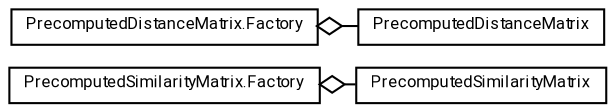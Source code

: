 #!/usr/local/bin/dot
#
# Class diagram 
# Generated by UMLGraph version R5_7_2-60-g0e99a6 (http://www.spinellis.gr/umlgraph/)
#

digraph G {
	graph [fontnames="svg"]
	edge [fontname="Roboto",fontsize=7,labelfontname="Roboto",labelfontsize=7,color="black"];
	node [fontname="Roboto",fontcolor="black",fontsize=8,shape=plaintext,margin=0,width=0,height=0];
	nodesep=0.15;
	ranksep=0.25;
	rankdir=LR;
	// de.lmu.ifi.dbs.elki.index.distancematrix.PrecomputedSimilarityMatrix<O>
	c606565 [label=<<table title="de.lmu.ifi.dbs.elki.index.distancematrix.PrecomputedSimilarityMatrix" border="0" cellborder="1" cellspacing="0" cellpadding="2" href="PrecomputedSimilarityMatrix.html" target="_parent">
		<tr><td><table border="0" cellspacing="0" cellpadding="1">
		<tr><td align="center" balign="center"> <font face="Roboto">PrecomputedSimilarityMatrix</font> </td></tr>
		</table></td></tr>
		</table>>, URL="PrecomputedSimilarityMatrix.html"];
	// de.lmu.ifi.dbs.elki.index.distancematrix.PrecomputedSimilarityMatrix.Factory<O>
	c606568 [label=<<table title="de.lmu.ifi.dbs.elki.index.distancematrix.PrecomputedSimilarityMatrix.Factory" border="0" cellborder="1" cellspacing="0" cellpadding="2" href="PrecomputedSimilarityMatrix.Factory.html" target="_parent">
		<tr><td><table border="0" cellspacing="0" cellpadding="1">
		<tr><td align="center" balign="center"> <font face="Roboto">PrecomputedSimilarityMatrix.Factory</font> </td></tr>
		</table></td></tr>
		</table>>, URL="PrecomputedSimilarityMatrix.Factory.html"];
	// de.lmu.ifi.dbs.elki.index.distancematrix.PrecomputedDistanceMatrix<O>
	c606676 [label=<<table title="de.lmu.ifi.dbs.elki.index.distancematrix.PrecomputedDistanceMatrix" border="0" cellborder="1" cellspacing="0" cellpadding="2" href="PrecomputedDistanceMatrix.html" target="_parent">
		<tr><td><table border="0" cellspacing="0" cellpadding="1">
		<tr><td align="center" balign="center"> <font face="Roboto">PrecomputedDistanceMatrix</font> </td></tr>
		</table></td></tr>
		</table>>, URL="PrecomputedDistanceMatrix.html"];
	// de.lmu.ifi.dbs.elki.index.distancematrix.PrecomputedDistanceMatrix.Factory<O>
	c606680 [label=<<table title="de.lmu.ifi.dbs.elki.index.distancematrix.PrecomputedDistanceMatrix.Factory" border="0" cellborder="1" cellspacing="0" cellpadding="2" href="PrecomputedDistanceMatrix.Factory.html" target="_parent">
		<tr><td><table border="0" cellspacing="0" cellpadding="1">
		<tr><td align="center" balign="center"> <font face="Roboto">PrecomputedDistanceMatrix.Factory</font> </td></tr>
		</table></td></tr>
		</table>>, URL="PrecomputedDistanceMatrix.Factory.html"];
	// de.lmu.ifi.dbs.elki.index.distancematrix.PrecomputedSimilarityMatrix.Factory<O> has de.lmu.ifi.dbs.elki.index.distancematrix.PrecomputedSimilarityMatrix<O>
	c606568 -> c606565 [arrowhead=none,arrowtail=ediamond,dir=back,weight=4];
	// de.lmu.ifi.dbs.elki.index.distancematrix.PrecomputedDistanceMatrix.Factory<O> has de.lmu.ifi.dbs.elki.index.distancematrix.PrecomputedDistanceMatrix<O>
	c606680 -> c606676 [arrowhead=none,arrowtail=ediamond,dir=back,weight=4];
}

